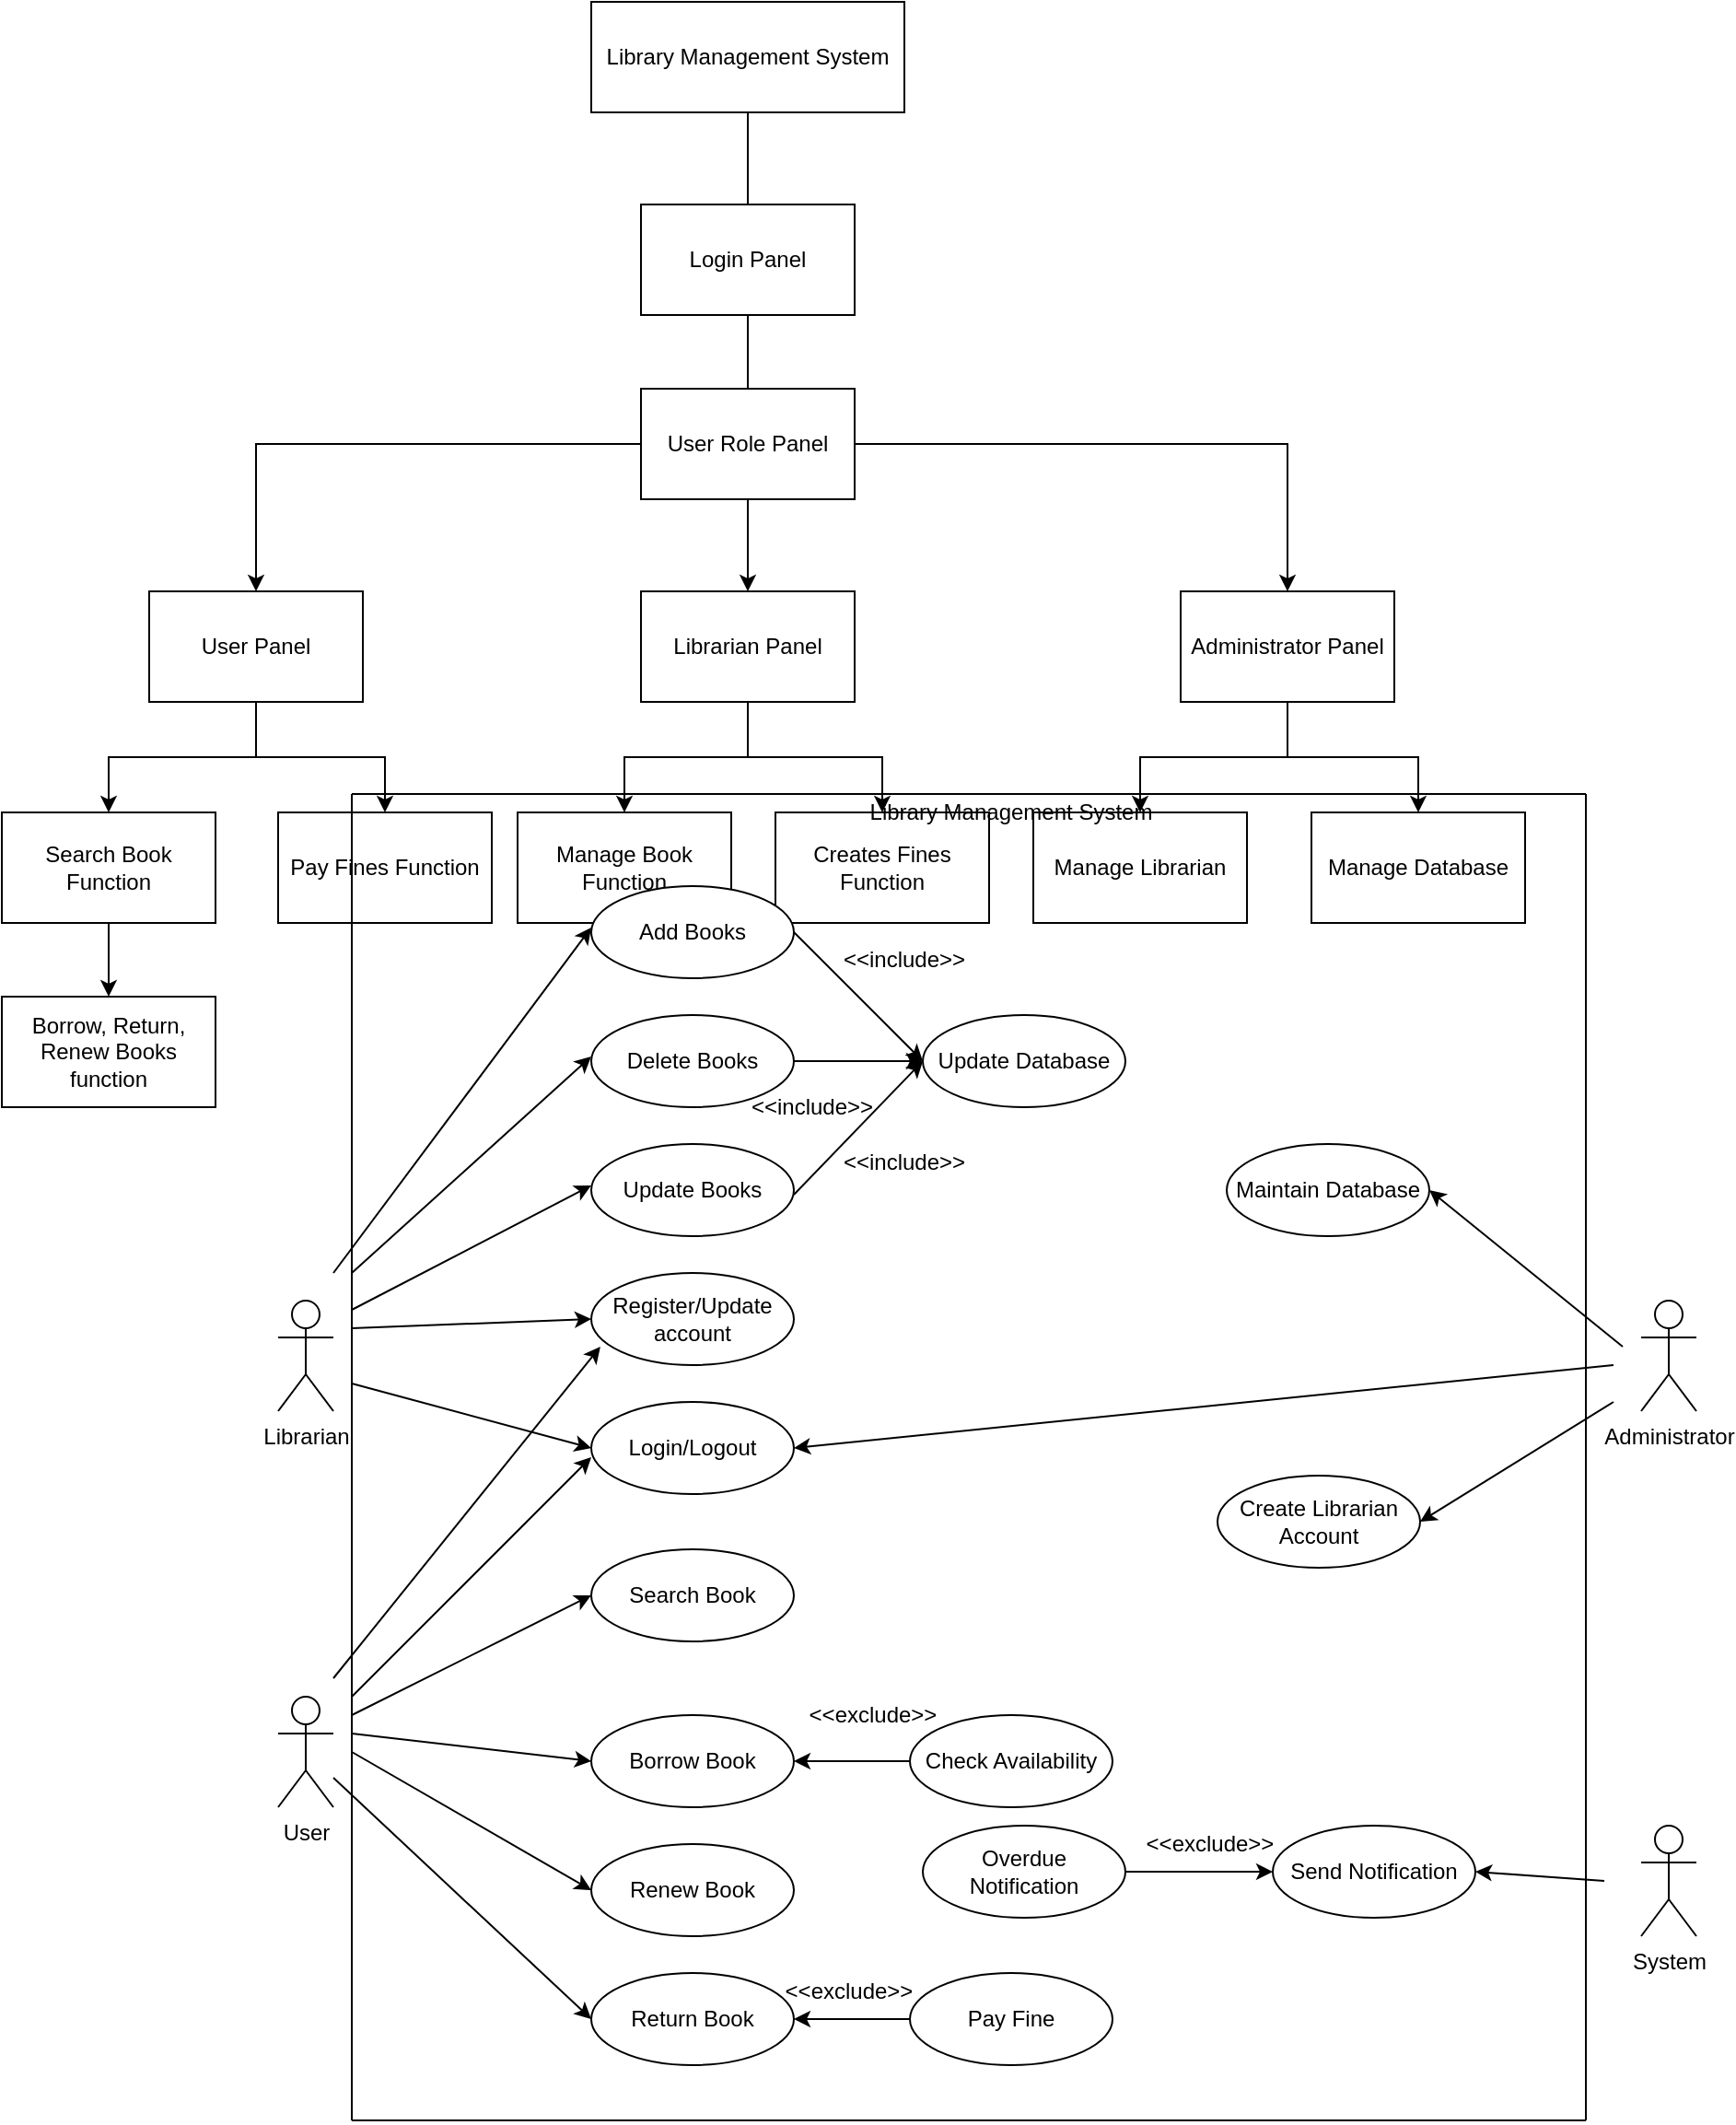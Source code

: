 <mxfile version="13.10.3" type="device"><diagram id="rXkafRlILshJ4XX0orQB" name="Page-1"><mxGraphModel dx="1108" dy="482" grid="1" gridSize="10" guides="1" tooltips="1" connect="1" arrows="1" fold="1" page="1" pageScale="1" pageWidth="827" pageHeight="1169" math="0" shadow="0"><root><mxCell id="0"/><mxCell id="1" parent="0"/><mxCell id="h6jGdw9XAIYj5zxIRUtD-1" value="Library Management System" style="rounded=0;whiteSpace=wrap;html=1;" vertex="1" parent="1"><mxGeometry x="320" width="170" height="60" as="geometry"/></mxCell><mxCell id="h6jGdw9XAIYj5zxIRUtD-2" value="Login Panel" style="rounded=0;whiteSpace=wrap;html=1;" vertex="1" parent="1"><mxGeometry x="347" y="110" width="116" height="60" as="geometry"/></mxCell><mxCell id="h6jGdw9XAIYj5zxIRUtD-16" style="edgeStyle=orthogonalEdgeStyle;rounded=0;orthogonalLoop=1;jettySize=auto;html=1;entryX=0.5;entryY=0;entryDx=0;entryDy=0;" edge="1" parent="1" source="h6jGdw9XAIYj5zxIRUtD-5" target="h6jGdw9XAIYj5zxIRUtD-9"><mxGeometry relative="1" as="geometry"/></mxCell><mxCell id="h6jGdw9XAIYj5zxIRUtD-17" style="edgeStyle=orthogonalEdgeStyle;rounded=0;orthogonalLoop=1;jettySize=auto;html=1;entryX=0.5;entryY=0;entryDx=0;entryDy=0;" edge="1" parent="1" source="h6jGdw9XAIYj5zxIRUtD-5" target="h6jGdw9XAIYj5zxIRUtD-10"><mxGeometry relative="1" as="geometry"/></mxCell><mxCell id="h6jGdw9XAIYj5zxIRUtD-18" style="edgeStyle=orthogonalEdgeStyle;rounded=0;orthogonalLoop=1;jettySize=auto;html=1;entryX=0.5;entryY=0;entryDx=0;entryDy=0;" edge="1" parent="1" source="h6jGdw9XAIYj5zxIRUtD-5" target="h6jGdw9XAIYj5zxIRUtD-8"><mxGeometry relative="1" as="geometry"/></mxCell><mxCell id="h6jGdw9XAIYj5zxIRUtD-5" value="User Role Panel" style="rounded=0;whiteSpace=wrap;html=1;" vertex="1" parent="1"><mxGeometry x="347" y="210" width="116" height="60" as="geometry"/></mxCell><mxCell id="h6jGdw9XAIYj5zxIRUtD-6" value="" style="endArrow=none;html=1;" edge="1" parent="1" source="h6jGdw9XAIYj5zxIRUtD-2"><mxGeometry width="50" height="50" relative="1" as="geometry"><mxPoint x="405" y="89.289" as="sourcePoint"/><mxPoint x="405" y="60" as="targetPoint"/></mxGeometry></mxCell><mxCell id="h6jGdw9XAIYj5zxIRUtD-7" value="" style="endArrow=none;html=1;exitX=0.5;exitY=0;exitDx=0;exitDy=0;" edge="1" parent="1" source="h6jGdw9XAIYj5zxIRUtD-5"><mxGeometry width="50" height="50" relative="1" as="geometry"><mxPoint x="405" y="200" as="sourcePoint"/><mxPoint x="405" y="170" as="targetPoint"/></mxGeometry></mxCell><mxCell id="h6jGdw9XAIYj5zxIRUtD-33" value="" style="edgeStyle=orthogonalEdgeStyle;rounded=0;orthogonalLoop=1;jettySize=auto;html=1;" edge="1" parent="1" source="h6jGdw9XAIYj5zxIRUtD-8" target="h6jGdw9XAIYj5zxIRUtD-32"><mxGeometry relative="1" as="geometry"/></mxCell><mxCell id="h6jGdw9XAIYj5zxIRUtD-34" style="edgeStyle=orthogonalEdgeStyle;rounded=0;orthogonalLoop=1;jettySize=auto;html=1;entryX=0.5;entryY=0;entryDx=0;entryDy=0;" edge="1" parent="1" source="h6jGdw9XAIYj5zxIRUtD-8" target="h6jGdw9XAIYj5zxIRUtD-31"><mxGeometry relative="1" as="geometry"/></mxCell><mxCell id="h6jGdw9XAIYj5zxIRUtD-8" value="Administrator Panel" style="rounded=0;whiteSpace=wrap;html=1;" vertex="1" parent="1"><mxGeometry x="640" y="320" width="116" height="60" as="geometry"/></mxCell><mxCell id="h6jGdw9XAIYj5zxIRUtD-22" style="edgeStyle=orthogonalEdgeStyle;rounded=0;orthogonalLoop=1;jettySize=auto;html=1;" edge="1" parent="1" source="h6jGdw9XAIYj5zxIRUtD-9" target="h6jGdw9XAIYj5zxIRUtD-20"><mxGeometry relative="1" as="geometry"/></mxCell><mxCell id="h6jGdw9XAIYj5zxIRUtD-23" style="edgeStyle=orthogonalEdgeStyle;rounded=0;orthogonalLoop=1;jettySize=auto;html=1;" edge="1" parent="1" source="h6jGdw9XAIYj5zxIRUtD-9" target="h6jGdw9XAIYj5zxIRUtD-21"><mxGeometry relative="1" as="geometry"/></mxCell><mxCell id="h6jGdw9XAIYj5zxIRUtD-9" value="Librarian Panel" style="rounded=0;whiteSpace=wrap;html=1;" vertex="1" parent="1"><mxGeometry x="347" y="320" width="116" height="60" as="geometry"/></mxCell><mxCell id="h6jGdw9XAIYj5zxIRUtD-26" style="edgeStyle=orthogonalEdgeStyle;rounded=0;orthogonalLoop=1;jettySize=auto;html=1;entryX=0.5;entryY=0;entryDx=0;entryDy=0;" edge="1" parent="1" source="h6jGdw9XAIYj5zxIRUtD-10" target="h6jGdw9XAIYj5zxIRUtD-24"><mxGeometry relative="1" as="geometry"/></mxCell><mxCell id="h6jGdw9XAIYj5zxIRUtD-27" style="edgeStyle=orthogonalEdgeStyle;rounded=0;orthogonalLoop=1;jettySize=auto;html=1;" edge="1" parent="1" source="h6jGdw9XAIYj5zxIRUtD-10" target="h6jGdw9XAIYj5zxIRUtD-25"><mxGeometry relative="1" as="geometry"/></mxCell><mxCell id="h6jGdw9XAIYj5zxIRUtD-10" value="User Panel" style="rounded=0;whiteSpace=wrap;html=1;" vertex="1" parent="1"><mxGeometry x="80" y="320" width="116" height="60" as="geometry"/></mxCell><mxCell id="h6jGdw9XAIYj5zxIRUtD-20" value="&lt;span style=&quot;font-weight: normal&quot;&gt;Manage Book Function&lt;/span&gt;" style="rounded=0;whiteSpace=wrap;html=1;fontStyle=1" vertex="1" parent="1"><mxGeometry x="280" y="440" width="116" height="60" as="geometry"/></mxCell><mxCell id="h6jGdw9XAIYj5zxIRUtD-21" value="Creates Fines Function" style="rounded=0;whiteSpace=wrap;html=1;" vertex="1" parent="1"><mxGeometry x="420" y="440" width="116" height="60" as="geometry"/></mxCell><mxCell id="h6jGdw9XAIYj5zxIRUtD-29" style="edgeStyle=orthogonalEdgeStyle;rounded=0;orthogonalLoop=1;jettySize=auto;html=1;" edge="1" parent="1" source="h6jGdw9XAIYj5zxIRUtD-24"><mxGeometry relative="1" as="geometry"><mxPoint x="58" y="540" as="targetPoint"/></mxGeometry></mxCell><mxCell id="h6jGdw9XAIYj5zxIRUtD-24" value="Search Book Function" style="rounded=0;whiteSpace=wrap;html=1;" vertex="1" parent="1"><mxGeometry y="440" width="116" height="60" as="geometry"/></mxCell><mxCell id="h6jGdw9XAIYj5zxIRUtD-25" value="Pay Fines Function" style="rounded=0;whiteSpace=wrap;html=1;" vertex="1" parent="1"><mxGeometry x="150" y="440" width="116" height="60" as="geometry"/></mxCell><mxCell id="h6jGdw9XAIYj5zxIRUtD-30" value="Borrow, Return, Renew Books function" style="rounded=0;whiteSpace=wrap;html=1;" vertex="1" parent="1"><mxGeometry y="540" width="116" height="60" as="geometry"/></mxCell><mxCell id="h6jGdw9XAIYj5zxIRUtD-31" value="Manage Librarian" style="rounded=0;whiteSpace=wrap;html=1;" vertex="1" parent="1"><mxGeometry x="560" y="440" width="116" height="60" as="geometry"/></mxCell><mxCell id="h6jGdw9XAIYj5zxIRUtD-32" value="Manage Database" style="rounded=0;whiteSpace=wrap;html=1;" vertex="1" parent="1"><mxGeometry x="711" y="440" width="116" height="60" as="geometry"/></mxCell><mxCell id="h6jGdw9XAIYj5zxIRUtD-35" value="User" style="shape=umlActor;verticalLabelPosition=bottom;verticalAlign=top;html=1;outlineConnect=0;" vertex="1" parent="1"><mxGeometry x="150" y="920" width="30" height="60" as="geometry"/></mxCell><mxCell id="h6jGdw9XAIYj5zxIRUtD-36" value="Librarian" style="shape=umlActor;verticalLabelPosition=bottom;verticalAlign=top;html=1;outlineConnect=0;" vertex="1" parent="1"><mxGeometry x="150" y="705" width="30" height="60" as="geometry"/></mxCell><mxCell id="h6jGdw9XAIYj5zxIRUtD-37" value="Add Books" style="ellipse;whiteSpace=wrap;html=1;" vertex="1" parent="1"><mxGeometry x="320" y="480" width="110" height="50" as="geometry"/></mxCell><mxCell id="h6jGdw9XAIYj5zxIRUtD-38" style="edgeStyle=orthogonalEdgeStyle;rounded=0;orthogonalLoop=1;jettySize=auto;html=1;entryX=0;entryY=0.5;entryDx=0;entryDy=0;" edge="1" parent="1" source="h6jGdw9XAIYj5zxIRUtD-39" target="h6jGdw9XAIYj5zxIRUtD-41"><mxGeometry relative="1" as="geometry"/></mxCell><mxCell id="h6jGdw9XAIYj5zxIRUtD-39" value="Delete Books" style="ellipse;whiteSpace=wrap;html=1;" vertex="1" parent="1"><mxGeometry x="320" y="550" width="110" height="50" as="geometry"/></mxCell><mxCell id="h6jGdw9XAIYj5zxIRUtD-40" value="Update Books" style="ellipse;whiteSpace=wrap;html=1;" vertex="1" parent="1"><mxGeometry x="320" y="620" width="110" height="50" as="geometry"/></mxCell><mxCell id="h6jGdw9XAIYj5zxIRUtD-41" value="Update Database" style="ellipse;whiteSpace=wrap;html=1;" vertex="1" parent="1"><mxGeometry x="500" y="550" width="110" height="50" as="geometry"/></mxCell><mxCell id="h6jGdw9XAIYj5zxIRUtD-42" value="&lt;span&gt;Login/Logout&lt;/span&gt;" style="ellipse;whiteSpace=wrap;html=1;" vertex="1" parent="1"><mxGeometry x="320" y="760" width="110" height="50" as="geometry"/></mxCell><mxCell id="h6jGdw9XAIYj5zxIRUtD-43" value="&lt;span&gt;Register/Update account&lt;/span&gt;" style="ellipse;whiteSpace=wrap;html=1;" vertex="1" parent="1"><mxGeometry x="320" y="690" width="110" height="50" as="geometry"/></mxCell><mxCell id="h6jGdw9XAIYj5zxIRUtD-44" value="" style="endArrow=classic;html=1;entryX=0;entryY=0.5;entryDx=0;entryDy=0;" edge="1" parent="1" target="h6jGdw9XAIYj5zxIRUtD-43"><mxGeometry width="50" height="50" relative="1" as="geometry"><mxPoint x="190" y="720" as="sourcePoint"/><mxPoint x="148" y="647.5" as="targetPoint"/></mxGeometry></mxCell><mxCell id="h6jGdw9XAIYj5zxIRUtD-45" value="Borrow Book" style="ellipse;whiteSpace=wrap;html=1;" vertex="1" parent="1"><mxGeometry x="320" y="930" width="110" height="50" as="geometry"/></mxCell><mxCell id="h6jGdw9XAIYj5zxIRUtD-46" value="Search Book" style="ellipse;whiteSpace=wrap;html=1;" vertex="1" parent="1"><mxGeometry x="320" y="840" width="110" height="50" as="geometry"/></mxCell><mxCell id="h6jGdw9XAIYj5zxIRUtD-47" value="Return Book" style="ellipse;whiteSpace=wrap;html=1;" vertex="1" parent="1"><mxGeometry x="320" y="1070" width="110" height="50" as="geometry"/></mxCell><mxCell id="h6jGdw9XAIYj5zxIRUtD-48" value="Renew Book" style="ellipse;whiteSpace=wrap;html=1;" vertex="1" parent="1"><mxGeometry x="320" y="1000" width="110" height="50" as="geometry"/></mxCell><mxCell id="h6jGdw9XAIYj5zxIRUtD-49" value="" style="endArrow=classic;html=1;entryX=0;entryY=0.5;entryDx=0;entryDy=0;" edge="1" parent="1" target="h6jGdw9XAIYj5zxIRUtD-46"><mxGeometry width="50" height="50" relative="1" as="geometry"><mxPoint x="190" y="930" as="sourcePoint"/><mxPoint x="420" y="770" as="targetPoint"/></mxGeometry></mxCell><mxCell id="h6jGdw9XAIYj5zxIRUtD-50" value="" style="endArrow=classic;html=1;entryX=0;entryY=0.5;entryDx=0;entryDy=0;" edge="1" parent="1" target="h6jGdw9XAIYj5zxIRUtD-45"><mxGeometry width="50" height="50" relative="1" as="geometry"><mxPoint x="190" y="940" as="sourcePoint"/><mxPoint x="300" y="870" as="targetPoint"/></mxGeometry></mxCell><mxCell id="h6jGdw9XAIYj5zxIRUtD-51" value="" style="endArrow=classic;html=1;entryX=0;entryY=0.5;entryDx=0;entryDy=0;" edge="1" parent="1"><mxGeometry width="50" height="50" relative="1" as="geometry"><mxPoint x="190" y="950" as="sourcePoint"/><mxPoint x="320" y="1025" as="targetPoint"/></mxGeometry></mxCell><mxCell id="h6jGdw9XAIYj5zxIRUtD-52" value="" style="endArrow=classic;html=1;entryX=0;entryY=0.5;entryDx=0;entryDy=0;" edge="1" parent="1" source="h6jGdw9XAIYj5zxIRUtD-35"><mxGeometry width="50" height="50" relative="1" as="geometry"><mxPoint x="170" y="860" as="sourcePoint"/><mxPoint x="320" y="1095" as="targetPoint"/></mxGeometry></mxCell><mxCell id="h6jGdw9XAIYj5zxIRUtD-53" value="Pay Fine" style="ellipse;whiteSpace=wrap;html=1;" vertex="1" parent="1"><mxGeometry x="493" y="1070" width="110" height="50" as="geometry"/></mxCell><mxCell id="h6jGdw9XAIYj5zxIRUtD-54" value="" style="endArrow=classic;html=1;entryX=1;entryY=0.5;entryDx=0;entryDy=0;" edge="1" parent="1" source="h6jGdw9XAIYj5zxIRUtD-53" target="h6jGdw9XAIYj5zxIRUtD-47"><mxGeometry width="50" height="50" relative="1" as="geometry"><mxPoint x="290" y="1190" as="sourcePoint"/><mxPoint x="340" y="1140" as="targetPoint"/></mxGeometry></mxCell><mxCell id="h6jGdw9XAIYj5zxIRUtD-55" value="System" style="shape=umlActor;verticalLabelPosition=bottom;verticalAlign=top;html=1;outlineConnect=0;" vertex="1" parent="1"><mxGeometry x="890" y="990" width="30" height="60" as="geometry"/></mxCell><mxCell id="h6jGdw9XAIYj5zxIRUtD-56" value="Send Notification" style="ellipse;whiteSpace=wrap;html=1;" vertex="1" parent="1"><mxGeometry x="690" y="990" width="110" height="50" as="geometry"/></mxCell><mxCell id="h6jGdw9XAIYj5zxIRUtD-57" value="Overdue Notification" style="ellipse;whiteSpace=wrap;html=1;" vertex="1" parent="1"><mxGeometry x="500" y="990" width="110" height="50" as="geometry"/></mxCell><mxCell id="h6jGdw9XAIYj5zxIRUtD-58" value="" style="endArrow=classic;html=1;exitX=1;exitY=0.5;exitDx=0;exitDy=0;entryX=0;entryY=0.5;entryDx=0;entryDy=0;" edge="1" parent="1" source="h6jGdw9XAIYj5zxIRUtD-57" target="h6jGdw9XAIYj5zxIRUtD-56"><mxGeometry width="50" height="50" relative="1" as="geometry"><mxPoint x="720" y="1100" as="sourcePoint"/><mxPoint x="770" y="1050" as="targetPoint"/></mxGeometry></mxCell><mxCell id="h6jGdw9XAIYj5zxIRUtD-59" value="" style="endArrow=classic;html=1;entryX=1;entryY=0.5;entryDx=0;entryDy=0;" edge="1" parent="1" target="h6jGdw9XAIYj5zxIRUtD-56"><mxGeometry width="50" height="50" relative="1" as="geometry"><mxPoint x="870" y="1020" as="sourcePoint"/><mxPoint x="920" y="1060" as="targetPoint"/></mxGeometry></mxCell><mxCell id="h6jGdw9XAIYj5zxIRUtD-60" value="Library Management System" style="text;html=1;strokeColor=none;fillColor=none;align=center;verticalAlign=middle;whiteSpace=wrap;rounded=0;" vertex="1" parent="1"><mxGeometry x="460" y="430" width="176" height="20" as="geometry"/></mxCell><mxCell id="h6jGdw9XAIYj5zxIRUtD-61" value="&amp;lt;&amp;lt;include&amp;gt;&amp;gt;" style="text;html=1;strokeColor=none;fillColor=none;align=center;verticalAlign=middle;whiteSpace=wrap;rounded=0;" vertex="1" parent="1"><mxGeometry x="420" y="590" width="40" height="20" as="geometry"/></mxCell><mxCell id="h6jGdw9XAIYj5zxIRUtD-62" value="&amp;lt;&amp;lt;include&amp;gt;&amp;gt;" style="text;html=1;strokeColor=none;fillColor=none;align=center;verticalAlign=middle;whiteSpace=wrap;rounded=0;" vertex="1" parent="1"><mxGeometry x="470" y="510" width="40" height="20" as="geometry"/></mxCell><mxCell id="h6jGdw9XAIYj5zxIRUtD-63" value="" style="endArrow=classic;html=1;entryX=0;entryY=0.5;entryDx=0;entryDy=0;" edge="1" parent="1" target="h6jGdw9XAIYj5zxIRUtD-42"><mxGeometry width="50" height="50" relative="1" as="geometry"><mxPoint x="190" y="750" as="sourcePoint"/><mxPoint x="320" y="765" as="targetPoint"/></mxGeometry></mxCell><mxCell id="h6jGdw9XAIYj5zxIRUtD-64" value="" style="endArrow=classic;html=1;entryX=0;entryY=0.5;entryDx=0;entryDy=0;" edge="1" parent="1"><mxGeometry width="50" height="50" relative="1" as="geometry"><mxPoint x="190" y="710" as="sourcePoint"/><mxPoint x="320" y="642.5" as="targetPoint"/></mxGeometry></mxCell><mxCell id="h6jGdw9XAIYj5zxIRUtD-65" value="" style="endArrow=classic;html=1;entryX=0;entryY=0.5;entryDx=0;entryDy=0;" edge="1" parent="1"><mxGeometry width="50" height="50" relative="1" as="geometry"><mxPoint x="190" y="920" as="sourcePoint"/><mxPoint x="320" y="790" as="targetPoint"/></mxGeometry></mxCell><mxCell id="h6jGdw9XAIYj5zxIRUtD-66" value="" style="endArrow=classic;html=1;entryX=0.045;entryY=0.8;entryDx=0;entryDy=0;entryPerimeter=0;" edge="1" parent="1" target="h6jGdw9XAIYj5zxIRUtD-43"><mxGeometry width="50" height="50" relative="1" as="geometry"><mxPoint x="180" y="910" as="sourcePoint"/><mxPoint x="360" y="755" as="targetPoint"/></mxGeometry></mxCell><mxCell id="h6jGdw9XAIYj5zxIRUtD-67" value="" style="endArrow=classic;html=1;entryX=0;entryY=0.5;entryDx=0;entryDy=0;" edge="1" parent="1"><mxGeometry width="50" height="50" relative="1" as="geometry"><mxPoint x="190" y="690" as="sourcePoint"/><mxPoint x="320" y="572.5" as="targetPoint"/></mxGeometry></mxCell><mxCell id="h6jGdw9XAIYj5zxIRUtD-68" value="" style="endArrow=classic;html=1;entryX=0;entryY=0.5;entryDx=0;entryDy=0;" edge="1" parent="1"><mxGeometry width="50" height="50" relative="1" as="geometry"><mxPoint x="180" y="690" as="sourcePoint"/><mxPoint x="320" y="502.5" as="targetPoint"/></mxGeometry></mxCell><mxCell id="h6jGdw9XAIYj5zxIRUtD-69" value="" style="endArrow=classic;html=1;exitX=1;exitY=0.5;exitDx=0;exitDy=0;entryX=0;entryY=0.5;entryDx=0;entryDy=0;" edge="1" parent="1" source="h6jGdw9XAIYj5zxIRUtD-37" target="h6jGdw9XAIYj5zxIRUtD-41"><mxGeometry width="50" height="50" relative="1" as="geometry"><mxPoint x="480" y="540" as="sourcePoint"/><mxPoint x="530" y="490" as="targetPoint"/></mxGeometry></mxCell><mxCell id="h6jGdw9XAIYj5zxIRUtD-70" value="" style="endArrow=classic;html=1;entryX=0;entryY=0.5;entryDx=0;entryDy=0;" edge="1" parent="1" target="h6jGdw9XAIYj5zxIRUtD-41"><mxGeometry width="50" height="50" relative="1" as="geometry"><mxPoint x="430" y="647.5" as="sourcePoint"/><mxPoint x="560" y="642.5" as="targetPoint"/></mxGeometry></mxCell><mxCell id="h6jGdw9XAIYj5zxIRUtD-71" value="&amp;lt;&amp;lt;include&amp;gt;&amp;gt;" style="text;html=1;strokeColor=none;fillColor=none;align=center;verticalAlign=middle;whiteSpace=wrap;rounded=0;" vertex="1" parent="1"><mxGeometry x="470" y="620" width="40" height="20" as="geometry"/></mxCell><mxCell id="h6jGdw9XAIYj5zxIRUtD-72" value="Administrator" style="shape=umlActor;verticalLabelPosition=bottom;verticalAlign=top;html=1;outlineConnect=0;" vertex="1" parent="1"><mxGeometry x="890" y="705" width="30" height="60" as="geometry"/></mxCell><mxCell id="h6jGdw9XAIYj5zxIRUtD-73" value="&amp;lt;&amp;lt;exclude&amp;gt;&amp;gt;" style="text;html=1;strokeColor=none;fillColor=none;align=center;verticalAlign=middle;whiteSpace=wrap;rounded=0;" vertex="1" parent="1"><mxGeometry x="440" y="1070" width="40" height="20" as="geometry"/></mxCell><mxCell id="h6jGdw9XAIYj5zxIRUtD-74" value="&amp;lt;&amp;lt;exclude&amp;gt;&amp;gt;" style="text;html=1;strokeColor=none;fillColor=none;align=center;verticalAlign=middle;whiteSpace=wrap;rounded=0;" vertex="1" parent="1"><mxGeometry x="636" y="990" width="40" height="20" as="geometry"/></mxCell><mxCell id="h6jGdw9XAIYj5zxIRUtD-75" style="edgeStyle=orthogonalEdgeStyle;rounded=0;orthogonalLoop=1;jettySize=auto;html=1;" edge="1" parent="1" source="h6jGdw9XAIYj5zxIRUtD-76" target="h6jGdw9XAIYj5zxIRUtD-45"><mxGeometry relative="1" as="geometry"/></mxCell><mxCell id="h6jGdw9XAIYj5zxIRUtD-76" value="Check Availability" style="ellipse;whiteSpace=wrap;html=1;" vertex="1" parent="1"><mxGeometry x="493" y="930" width="110" height="50" as="geometry"/></mxCell><mxCell id="h6jGdw9XAIYj5zxIRUtD-77" value="&amp;lt;&amp;lt;exclude&amp;gt;&amp;gt;" style="text;html=1;strokeColor=none;fillColor=none;align=center;verticalAlign=middle;whiteSpace=wrap;rounded=0;" vertex="1" parent="1"><mxGeometry x="453" y="920" width="40" height="20" as="geometry"/></mxCell><mxCell id="h6jGdw9XAIYj5zxIRUtD-78" value="Maintain Database" style="ellipse;whiteSpace=wrap;html=1;" vertex="1" parent="1"><mxGeometry x="665" y="620" width="110" height="50" as="geometry"/></mxCell><mxCell id="h6jGdw9XAIYj5zxIRUtD-79" value="" style="endArrow=classic;html=1;entryX=1;entryY=0.5;entryDx=0;entryDy=0;" edge="1" parent="1" target="h6jGdw9XAIYj5zxIRUtD-78"><mxGeometry width="50" height="50" relative="1" as="geometry"><mxPoint x="880" y="730" as="sourcePoint"/><mxPoint x="870" y="680" as="targetPoint"/></mxGeometry></mxCell><mxCell id="h6jGdw9XAIYj5zxIRUtD-80" value="" style="endArrow=classic;html=1;entryX=1;entryY=0.5;entryDx=0;entryDy=0;" edge="1" parent="1" target="h6jGdw9XAIYj5zxIRUtD-42"><mxGeometry width="50" height="50" relative="1" as="geometry"><mxPoint x="875" y="740" as="sourcePoint"/><mxPoint x="770" y="680" as="targetPoint"/></mxGeometry></mxCell><mxCell id="h6jGdw9XAIYj5zxIRUtD-81" value="Create Librarian Account" style="ellipse;whiteSpace=wrap;html=1;" vertex="1" parent="1"><mxGeometry x="660" y="800" width="110" height="50" as="geometry"/></mxCell><mxCell id="h6jGdw9XAIYj5zxIRUtD-82" value="" style="endArrow=classic;html=1;entryX=1;entryY=0.5;entryDx=0;entryDy=0;" edge="1" parent="1" target="h6jGdw9XAIYj5zxIRUtD-81"><mxGeometry width="50" height="50" relative="1" as="geometry"><mxPoint x="875" y="760" as="sourcePoint"/><mxPoint x="770" y="675" as="targetPoint"/></mxGeometry></mxCell><mxCell id="h6jGdw9XAIYj5zxIRUtD-83" value="" style="endArrow=none;html=1;" edge="1" parent="1"><mxGeometry width="50" height="50" relative="1" as="geometry"><mxPoint x="190" y="1150" as="sourcePoint"/><mxPoint x="190" y="430" as="targetPoint"/></mxGeometry></mxCell><mxCell id="h6jGdw9XAIYj5zxIRUtD-84" value="" style="endArrow=none;html=1;" edge="1" parent="1"><mxGeometry width="50" height="50" relative="1" as="geometry"><mxPoint x="190" y="1150" as="sourcePoint"/><mxPoint x="860" y="1150" as="targetPoint"/></mxGeometry></mxCell><mxCell id="h6jGdw9XAIYj5zxIRUtD-85" value="" style="endArrow=none;html=1;" edge="1" parent="1"><mxGeometry width="50" height="50" relative="1" as="geometry"><mxPoint x="860" y="1150" as="sourcePoint"/><mxPoint x="860" y="430" as="targetPoint"/></mxGeometry></mxCell><mxCell id="h6jGdw9XAIYj5zxIRUtD-86" value="" style="endArrow=none;html=1;" edge="1" parent="1"><mxGeometry width="50" height="50" relative="1" as="geometry"><mxPoint x="190" y="430" as="sourcePoint"/><mxPoint x="860" y="430" as="targetPoint"/></mxGeometry></mxCell></root></mxGraphModel></diagram></mxfile>